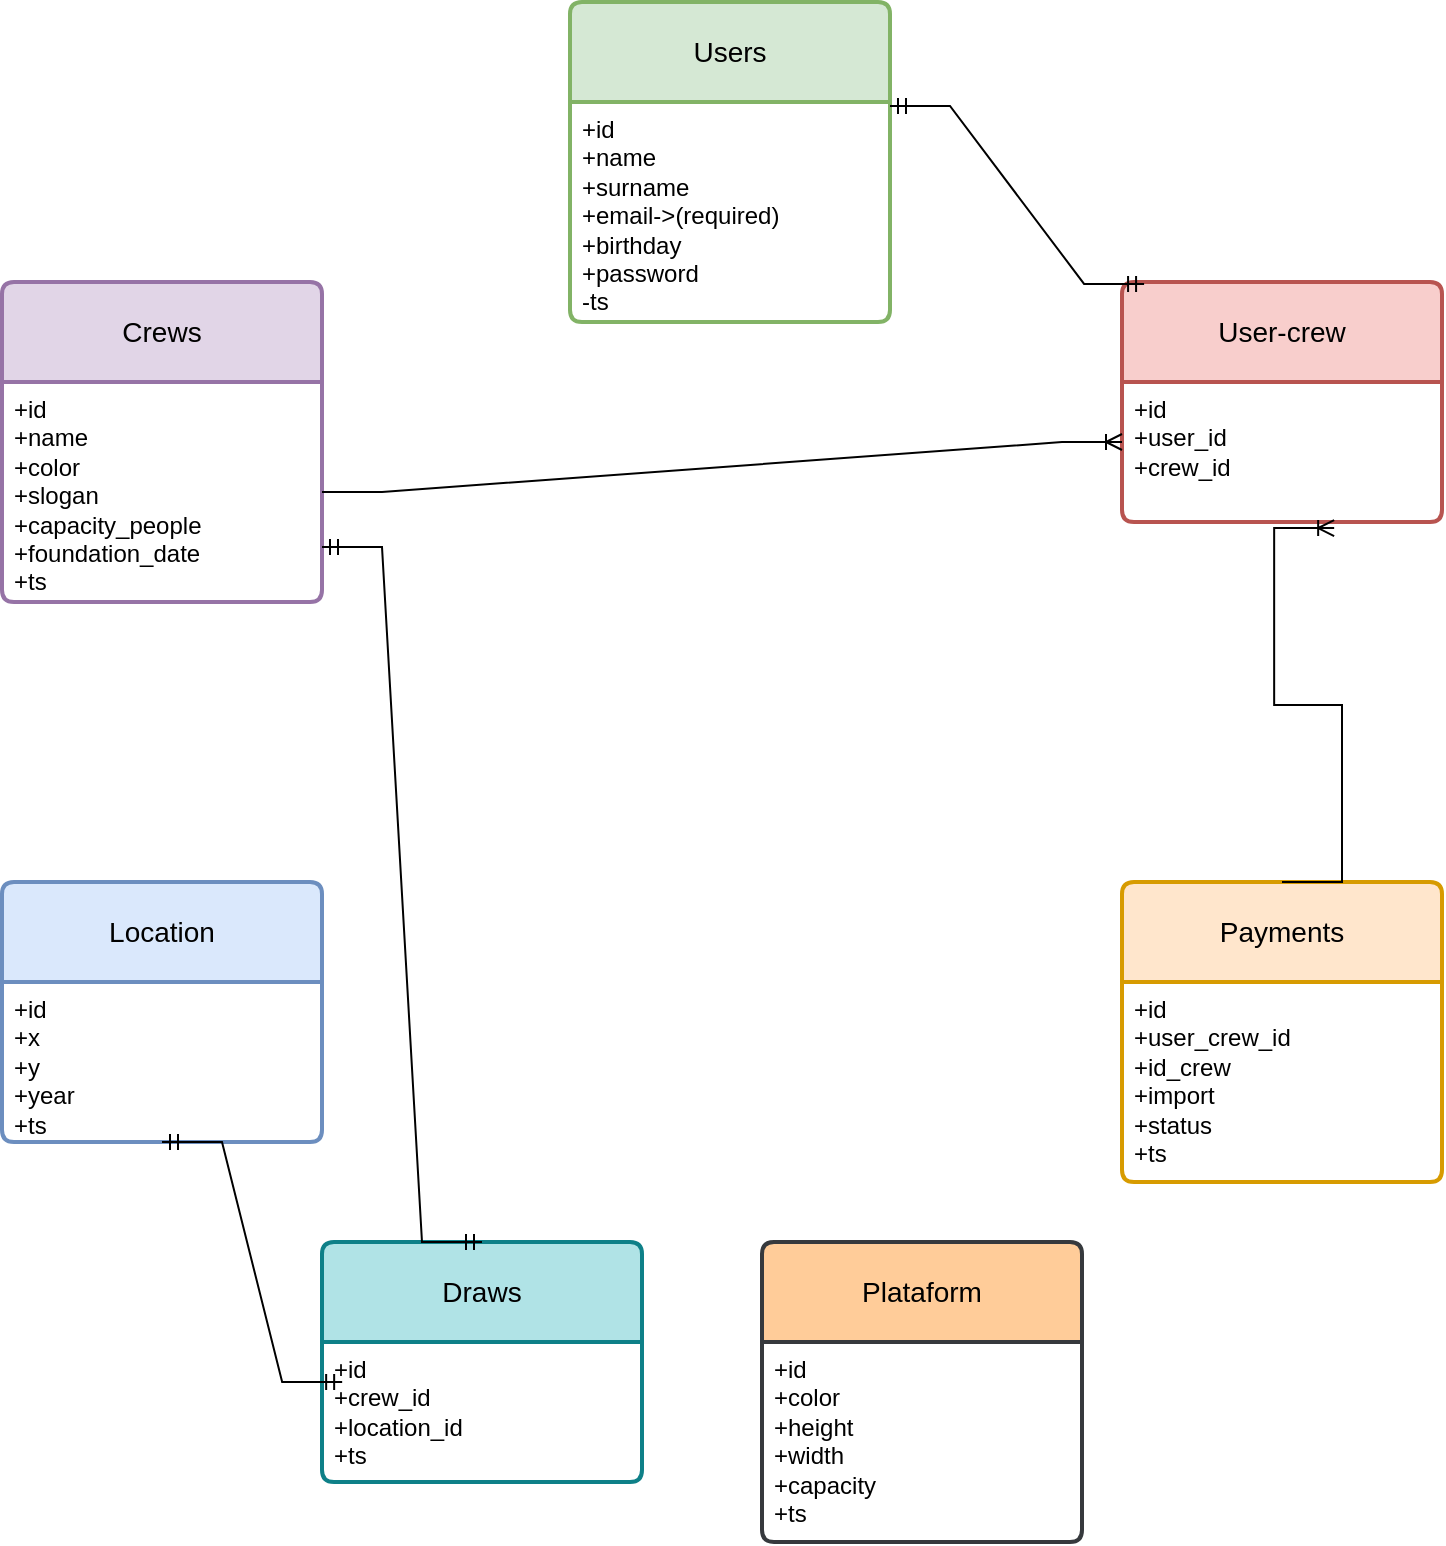 <mxfile version="24.7.17">
  <diagram name="Página-1" id="l5wb5mPs8a255xO1etQW">
    <mxGraphModel dx="1434" dy="742" grid="1" gridSize="10" guides="1" tooltips="1" connect="1" arrows="1" fold="1" page="1" pageScale="1" pageWidth="827" pageHeight="1169" math="0" shadow="0">
      <root>
        <mxCell id="0" />
        <mxCell id="1" parent="0" />
        <mxCell id="t4Dxq5dZQDl562DboRq6-1" value="Crews" style="swimlane;childLayout=stackLayout;horizontal=1;startSize=50;horizontalStack=0;rounded=1;fontSize=14;fontStyle=0;strokeWidth=2;resizeParent=0;resizeLast=1;shadow=0;dashed=0;align=center;arcSize=4;whiteSpace=wrap;html=1;fillColor=#e1d5e7;strokeColor=#9673a6;" vertex="1" parent="1">
          <mxGeometry x="50" y="180" width="160" height="160" as="geometry" />
        </mxCell>
        <mxCell id="t4Dxq5dZQDl562DboRq6-2" value="&lt;div&gt;+id&lt;/div&gt;&lt;div&gt;+name&lt;/div&gt;&lt;div&gt;+color&lt;/div&gt;&lt;div&gt;+slogan&lt;/div&gt;&lt;div&gt;+capacity_people&lt;/div&gt;&lt;div&gt;+foundation_date&lt;/div&gt;&lt;div&gt;+ts&lt;br&gt;&lt;/div&gt;" style="align=left;strokeColor=none;fillColor=none;spacingLeft=4;fontSize=12;verticalAlign=top;resizable=0;rotatable=0;part=1;html=1;" vertex="1" parent="t4Dxq5dZQDl562DboRq6-1">
          <mxGeometry y="50" width="160" height="110" as="geometry" />
        </mxCell>
        <mxCell id="t4Dxq5dZQDl562DboRq6-3" value="Location" style="swimlane;childLayout=stackLayout;horizontal=1;startSize=50;horizontalStack=0;rounded=1;fontSize=14;fontStyle=0;strokeWidth=2;resizeParent=0;resizeLast=1;shadow=0;dashed=0;align=center;arcSize=4;whiteSpace=wrap;html=1;fillColor=#dae8fc;strokeColor=#6c8ebf;" vertex="1" parent="1">
          <mxGeometry x="50" y="480" width="160" height="130" as="geometry" />
        </mxCell>
        <mxCell id="t4Dxq5dZQDl562DboRq6-4" value="+id&lt;br&gt;+x&lt;br&gt;&lt;div&gt;+y&lt;/div&gt;&lt;div&gt;+year&lt;/div&gt;&lt;div&gt;+ts&lt;br&gt;&lt;/div&gt;" style="align=left;strokeColor=none;fillColor=none;spacingLeft=4;fontSize=12;verticalAlign=top;resizable=0;rotatable=0;part=1;html=1;" vertex="1" parent="t4Dxq5dZQDl562DboRq6-3">
          <mxGeometry y="50" width="160" height="80" as="geometry" />
        </mxCell>
        <mxCell id="t4Dxq5dZQDl562DboRq6-5" value="User-crew" style="swimlane;childLayout=stackLayout;horizontal=1;startSize=50;horizontalStack=0;rounded=1;fontSize=14;fontStyle=0;strokeWidth=2;resizeParent=0;resizeLast=1;shadow=0;dashed=0;align=center;arcSize=4;whiteSpace=wrap;html=1;fillColor=#f8cecc;strokeColor=#b85450;" vertex="1" parent="1">
          <mxGeometry x="610" y="180" width="160" height="120" as="geometry" />
        </mxCell>
        <mxCell id="t4Dxq5dZQDl562DboRq6-6" value="+id&lt;br&gt;+user_id&lt;br&gt;+crew_id" style="align=left;strokeColor=none;fillColor=none;spacingLeft=4;fontSize=12;verticalAlign=top;resizable=0;rotatable=0;part=1;html=1;" vertex="1" parent="t4Dxq5dZQDl562DboRq6-5">
          <mxGeometry y="50" width="160" height="70" as="geometry" />
        </mxCell>
        <mxCell id="t4Dxq5dZQDl562DboRq6-7" value="Payments" style="swimlane;childLayout=stackLayout;horizontal=1;startSize=50;horizontalStack=0;rounded=1;fontSize=14;fontStyle=0;strokeWidth=2;resizeParent=0;resizeLast=1;shadow=0;dashed=0;align=center;arcSize=4;whiteSpace=wrap;html=1;fillColor=#ffe6cc;strokeColor=#d79b00;" vertex="1" parent="1">
          <mxGeometry x="610" y="480" width="160" height="150" as="geometry" />
        </mxCell>
        <mxCell id="t4Dxq5dZQDl562DboRq6-8" value="+id&lt;br&gt;+user_crew_id&lt;br&gt;&lt;div&gt;+id_crew&lt;/div&gt;&lt;div&gt;+import&lt;/div&gt;&lt;div&gt;+status&lt;/div&gt;&lt;div&gt;+ts&lt;br&gt;&lt;/div&gt;" style="align=left;strokeColor=none;fillColor=none;spacingLeft=4;fontSize=12;verticalAlign=top;resizable=0;rotatable=0;part=1;html=1;" vertex="1" parent="t4Dxq5dZQDl562DboRq6-7">
          <mxGeometry y="50" width="160" height="100" as="geometry" />
        </mxCell>
        <mxCell id="t4Dxq5dZQDl562DboRq6-9" value="Users" style="swimlane;childLayout=stackLayout;horizontal=1;startSize=50;horizontalStack=0;rounded=1;fontSize=14;fontStyle=0;strokeWidth=2;resizeParent=0;resizeLast=1;shadow=0;dashed=0;align=center;arcSize=4;whiteSpace=wrap;html=1;fillColor=#d5e8d4;strokeColor=#82b366;" vertex="1" parent="1">
          <mxGeometry x="334" y="40" width="160" height="160" as="geometry" />
        </mxCell>
        <mxCell id="t4Dxq5dZQDl562DboRq6-10" value="+id&lt;br&gt;+name&lt;br&gt;&lt;div&gt;+surname&lt;/div&gt;&lt;div&gt;+email-&amp;gt;(required)&lt;/div&gt;&lt;div&gt;+birthday&lt;/div&gt;&lt;div&gt;+password&lt;/div&gt;&lt;div&gt;-ts&lt;br&gt;&lt;/div&gt;" style="align=left;strokeColor=none;fillColor=none;spacingLeft=4;fontSize=12;verticalAlign=top;resizable=0;rotatable=0;part=1;html=1;" vertex="1" parent="t4Dxq5dZQDl562DboRq6-9">
          <mxGeometry y="50" width="160" height="110" as="geometry" />
        </mxCell>
        <mxCell id="t4Dxq5dZQDl562DboRq6-11" value="Draws" style="swimlane;childLayout=stackLayout;horizontal=1;startSize=50;horizontalStack=0;rounded=1;fontSize=14;fontStyle=0;strokeWidth=2;resizeParent=0;resizeLast=1;shadow=0;dashed=0;align=center;arcSize=4;whiteSpace=wrap;html=1;fillColor=#b0e3e6;strokeColor=#0e8088;" vertex="1" parent="1">
          <mxGeometry x="210" y="660" width="160" height="120" as="geometry" />
        </mxCell>
        <mxCell id="t4Dxq5dZQDl562DboRq6-12" value="+id&lt;br&gt;+crew_id&lt;br&gt;&lt;div&gt;+location_id&lt;/div&gt;&lt;div&gt;+ts&lt;br&gt;&lt;/div&gt;" style="align=left;strokeColor=none;fillColor=none;spacingLeft=4;fontSize=12;verticalAlign=top;resizable=0;rotatable=0;part=1;html=1;" vertex="1" parent="t4Dxq5dZQDl562DboRq6-11">
          <mxGeometry y="50" width="160" height="70" as="geometry" />
        </mxCell>
        <mxCell id="t4Dxq5dZQDl562DboRq6-13" value="Plataform" style="swimlane;childLayout=stackLayout;horizontal=1;startSize=50;horizontalStack=0;rounded=1;fontSize=14;fontStyle=0;strokeWidth=2;resizeParent=0;resizeLast=1;shadow=0;dashed=0;align=center;arcSize=4;whiteSpace=wrap;html=1;fillColor=#ffcc99;strokeColor=#36393d;" vertex="1" parent="1">
          <mxGeometry x="430" y="660" width="160" height="150" as="geometry" />
        </mxCell>
        <mxCell id="t4Dxq5dZQDl562DboRq6-14" value="+id&lt;br&gt;+color&lt;br&gt;&lt;div&gt;+height&lt;/div&gt;&lt;div&gt;+width&lt;/div&gt;&lt;div&gt;+capacity&lt;/div&gt;&lt;div&gt;+ts&lt;br&gt;&lt;/div&gt;" style="align=left;strokeColor=none;fillColor=none;spacingLeft=4;fontSize=12;verticalAlign=top;resizable=0;rotatable=0;part=1;html=1;" vertex="1" parent="t4Dxq5dZQDl562DboRq6-13">
          <mxGeometry y="50" width="160" height="100" as="geometry" />
        </mxCell>
        <mxCell id="t4Dxq5dZQDl562DboRq6-20" value="" style="edgeStyle=entityRelationEdgeStyle;fontSize=12;html=1;endArrow=ERmandOne;startArrow=ERmandOne;rounded=0;entryX=0.069;entryY=0.008;entryDx=0;entryDy=0;exitX=1;exitY=0.325;exitDx=0;exitDy=0;exitPerimeter=0;entryPerimeter=0;" edge="1" parent="1" source="t4Dxq5dZQDl562DboRq6-9" target="t4Dxq5dZQDl562DboRq6-5">
          <mxGeometry width="100" height="100" relative="1" as="geometry">
            <mxPoint x="494" y="110" as="sourcePoint" />
            <mxPoint x="618" y="110" as="targetPoint" />
          </mxGeometry>
        </mxCell>
        <mxCell id="t4Dxq5dZQDl562DboRq6-21" value="" style="edgeStyle=entityRelationEdgeStyle;fontSize=12;html=1;endArrow=ERoneToMany;rounded=0;exitX=1;exitY=0.5;exitDx=0;exitDy=0;" edge="1" parent="1" source="t4Dxq5dZQDl562DboRq6-2">
          <mxGeometry width="100" height="100" relative="1" as="geometry">
            <mxPoint x="370" y="460" as="sourcePoint" />
            <mxPoint x="610" y="260" as="targetPoint" />
          </mxGeometry>
        </mxCell>
        <mxCell id="t4Dxq5dZQDl562DboRq6-22" value="" style="edgeStyle=entityRelationEdgeStyle;fontSize=12;html=1;endArrow=ERmandOne;startArrow=ERmandOne;rounded=0;exitX=0.5;exitY=1;exitDx=0;exitDy=0;entryX=0.063;entryY=0.286;entryDx=0;entryDy=0;entryPerimeter=0;" edge="1" parent="1" source="t4Dxq5dZQDl562DboRq6-4" target="t4Dxq5dZQDl562DboRq6-12">
          <mxGeometry width="100" height="100" relative="1" as="geometry">
            <mxPoint x="50" y="740" as="sourcePoint" />
            <mxPoint x="150" y="640" as="targetPoint" />
            <Array as="points">
              <mxPoint x="150" y="640" />
            </Array>
          </mxGeometry>
        </mxCell>
        <mxCell id="t4Dxq5dZQDl562DboRq6-23" value="" style="edgeStyle=entityRelationEdgeStyle;fontSize=12;html=1;endArrow=ERmandOne;startArrow=ERmandOne;rounded=0;exitX=1;exitY=0.75;exitDx=0;exitDy=0;entryX=0.5;entryY=0;entryDx=0;entryDy=0;" edge="1" parent="1" source="t4Dxq5dZQDl562DboRq6-2" target="t4Dxq5dZQDl562DboRq6-11">
          <mxGeometry width="100" height="100" relative="1" as="geometry">
            <mxPoint x="240" y="310" as="sourcePoint" />
            <mxPoint x="330" y="430" as="targetPoint" />
            <Array as="points">
              <mxPoint x="260" y="340" />
            </Array>
          </mxGeometry>
        </mxCell>
        <mxCell id="t4Dxq5dZQDl562DboRq6-25" value="" style="edgeStyle=entityRelationEdgeStyle;fontSize=12;html=1;endArrow=ERoneToMany;rounded=0;exitX=0.5;exitY=0;exitDx=0;exitDy=0;entryX=0.663;entryY=1.043;entryDx=0;entryDy=0;entryPerimeter=0;" edge="1" parent="1" source="t4Dxq5dZQDl562DboRq6-7" target="t4Dxq5dZQDl562DboRq6-6">
          <mxGeometry width="100" height="100" relative="1" as="geometry">
            <mxPoint x="580" y="470" as="sourcePoint" />
            <mxPoint x="700" y="310" as="targetPoint" />
            <Array as="points">
              <mxPoint x="640" y="215" />
              <mxPoint x="500" y="385" />
              <mxPoint x="700" y="360" />
            </Array>
          </mxGeometry>
        </mxCell>
      </root>
    </mxGraphModel>
  </diagram>
</mxfile>
